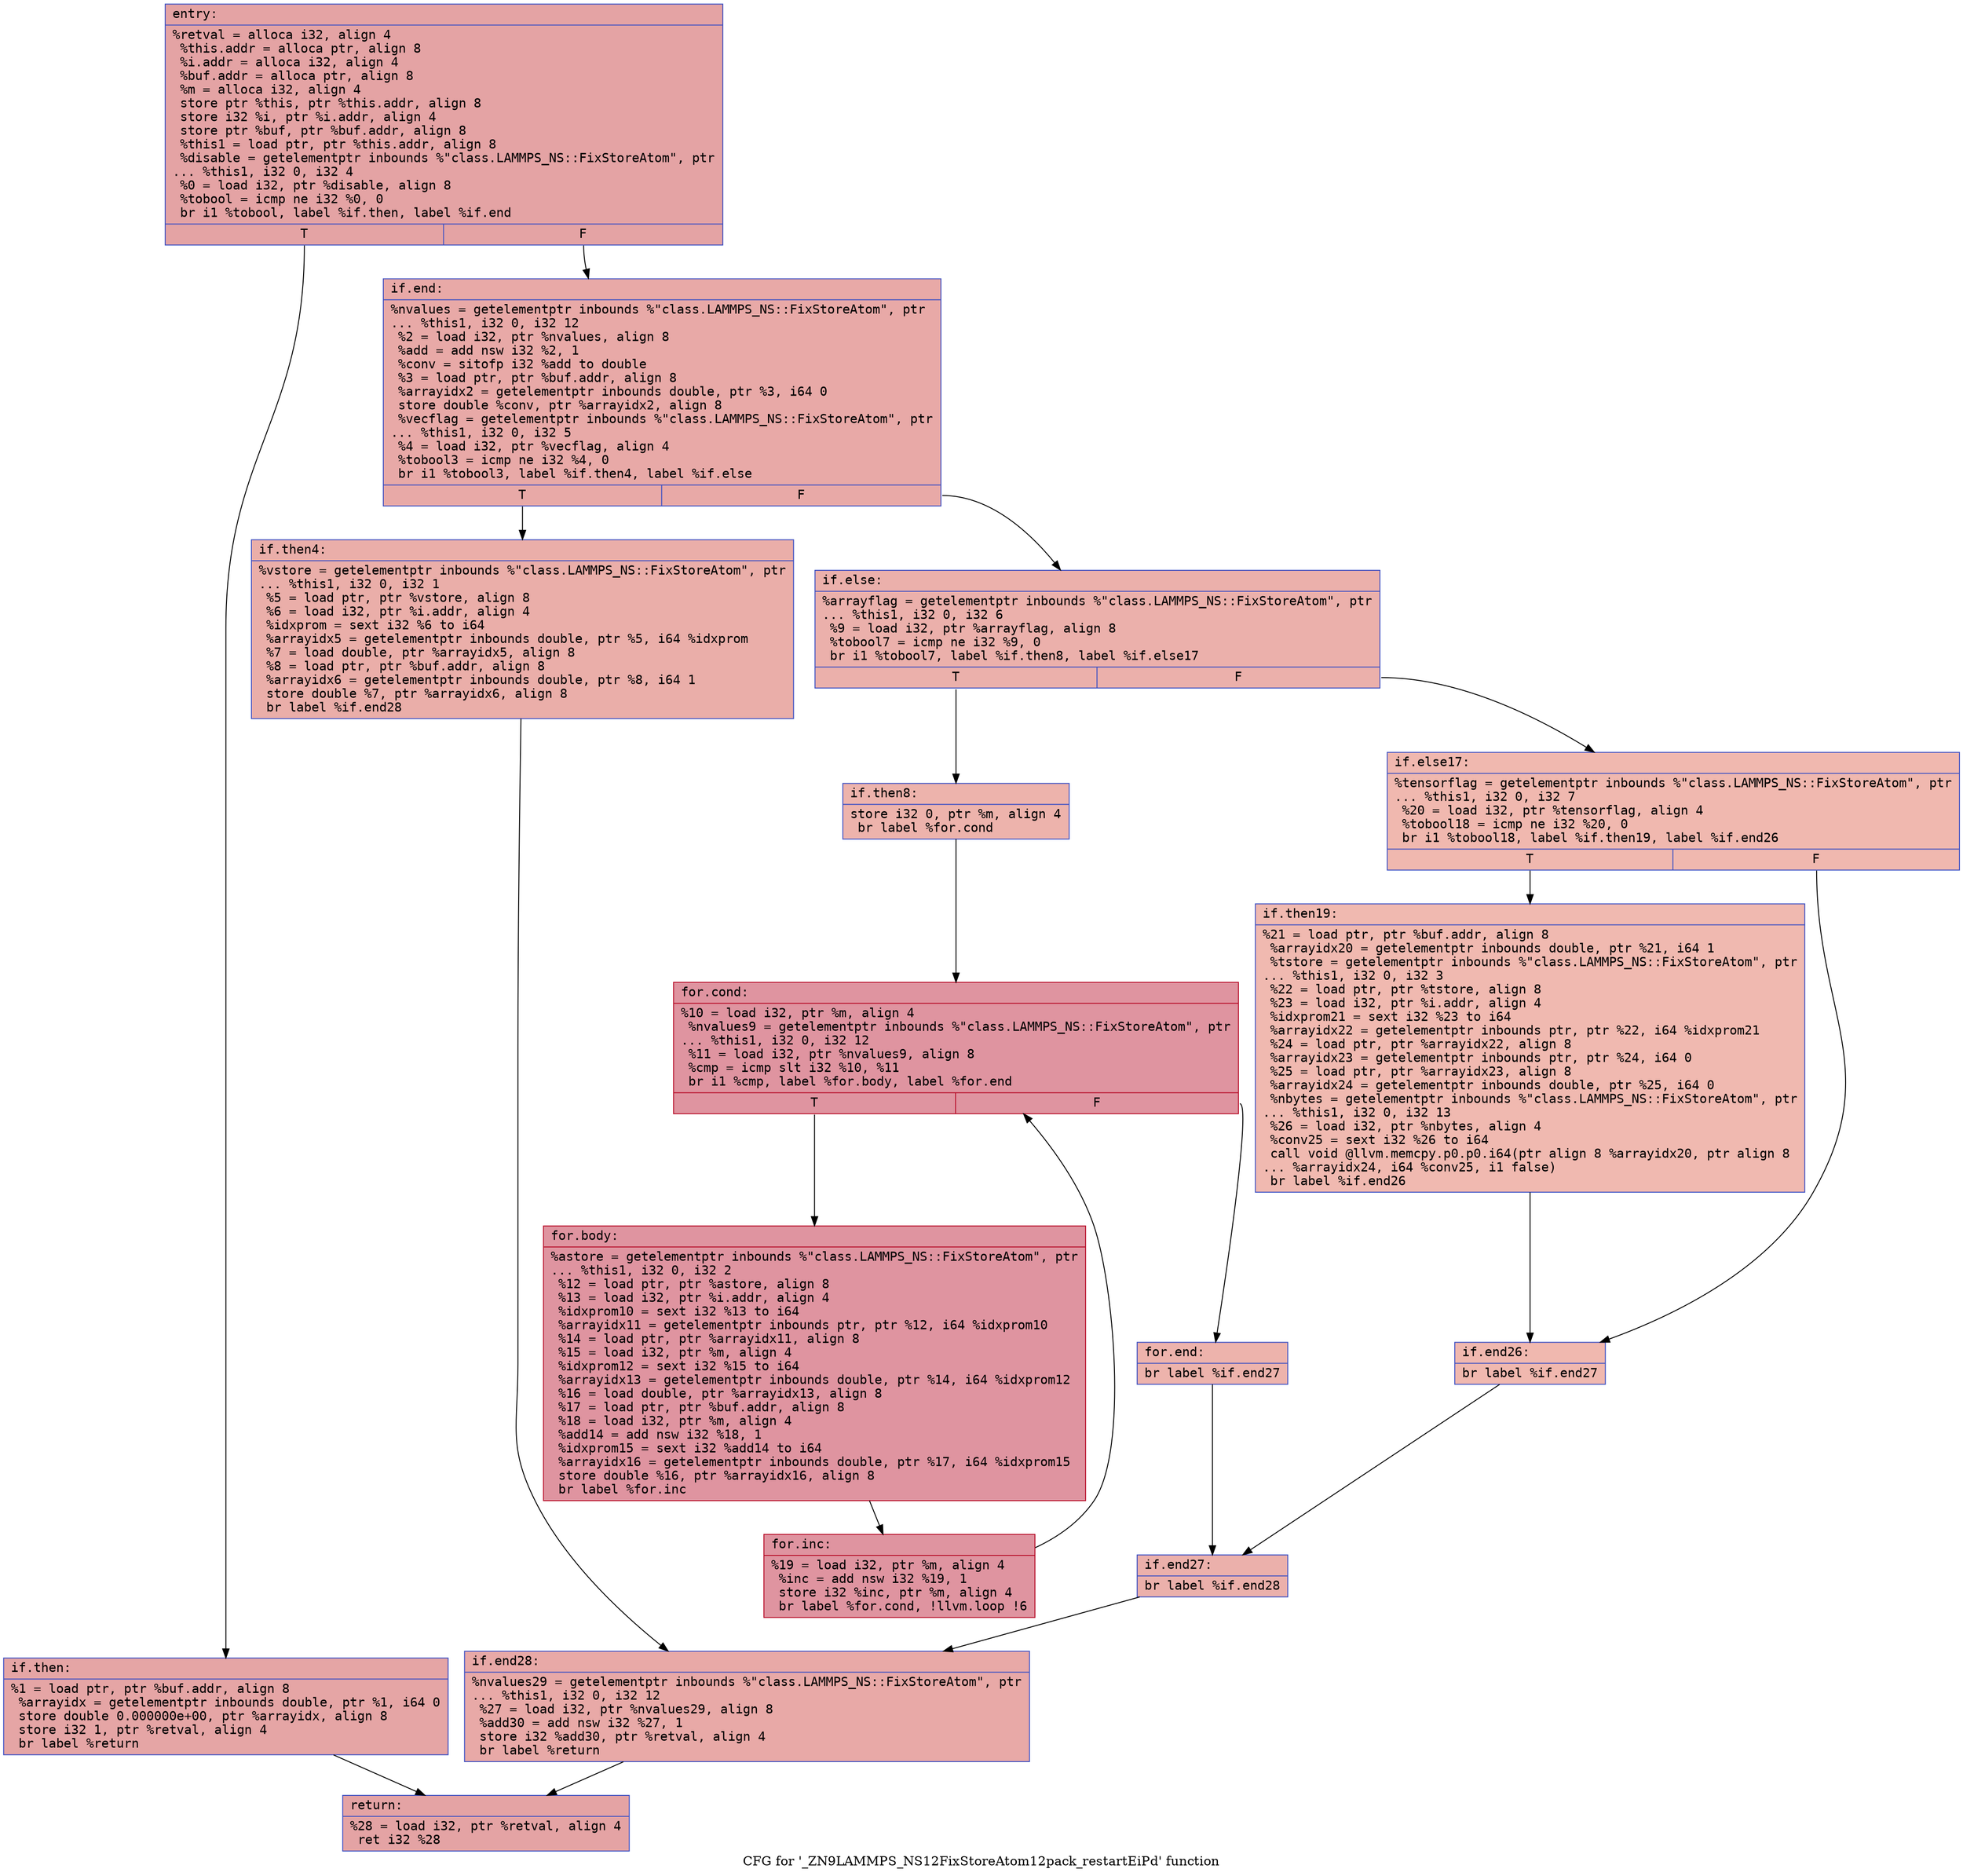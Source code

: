 digraph "CFG for '_ZN9LAMMPS_NS12FixStoreAtom12pack_restartEiPd' function" {
	label="CFG for '_ZN9LAMMPS_NS12FixStoreAtom12pack_restartEiPd' function";

	Node0x555d650d30c0 [shape=record,color="#3d50c3ff", style=filled, fillcolor="#c32e3170" fontname="Courier",label="{entry:\l|  %retval = alloca i32, align 4\l  %this.addr = alloca ptr, align 8\l  %i.addr = alloca i32, align 4\l  %buf.addr = alloca ptr, align 8\l  %m = alloca i32, align 4\l  store ptr %this, ptr %this.addr, align 8\l  store i32 %i, ptr %i.addr, align 4\l  store ptr %buf, ptr %buf.addr, align 8\l  %this1 = load ptr, ptr %this.addr, align 8\l  %disable = getelementptr inbounds %\"class.LAMMPS_NS::FixStoreAtom\", ptr\l... %this1, i32 0, i32 4\l  %0 = load i32, ptr %disable, align 8\l  %tobool = icmp ne i32 %0, 0\l  br i1 %tobool, label %if.then, label %if.end\l|{<s0>T|<s1>F}}"];
	Node0x555d650d30c0:s0 -> Node0x555d65111620[tooltip="entry -> if.then\nProbability 62.50%" ];
	Node0x555d650d30c0:s1 -> Node0x555d650d2fa0[tooltip="entry -> if.end\nProbability 37.50%" ];
	Node0x555d65111620 [shape=record,color="#3d50c3ff", style=filled, fillcolor="#c5333470" fontname="Courier",label="{if.then:\l|  %1 = load ptr, ptr %buf.addr, align 8\l  %arrayidx = getelementptr inbounds double, ptr %1, i64 0\l  store double 0.000000e+00, ptr %arrayidx, align 8\l  store i32 1, ptr %retval, align 4\l  br label %return\l}"];
	Node0x555d65111620 -> Node0x555d65111b40[tooltip="if.then -> return\nProbability 100.00%" ];
	Node0x555d650d2fa0 [shape=record,color="#3d50c3ff", style=filled, fillcolor="#ca3b3770" fontname="Courier",label="{if.end:\l|  %nvalues = getelementptr inbounds %\"class.LAMMPS_NS::FixStoreAtom\", ptr\l... %this1, i32 0, i32 12\l  %2 = load i32, ptr %nvalues, align 8\l  %add = add nsw i32 %2, 1\l  %conv = sitofp i32 %add to double\l  %3 = load ptr, ptr %buf.addr, align 8\l  %arrayidx2 = getelementptr inbounds double, ptr %3, i64 0\l  store double %conv, ptr %arrayidx2, align 8\l  %vecflag = getelementptr inbounds %\"class.LAMMPS_NS::FixStoreAtom\", ptr\l... %this1, i32 0, i32 5\l  %4 = load i32, ptr %vecflag, align 4\l  %tobool3 = icmp ne i32 %4, 0\l  br i1 %tobool3, label %if.then4, label %if.else\l|{<s0>T|<s1>F}}"];
	Node0x555d650d2fa0:s0 -> Node0x555d65112280[tooltip="if.end -> if.then4\nProbability 62.50%" ];
	Node0x555d650d2fa0:s1 -> Node0x555d65112300[tooltip="if.end -> if.else\nProbability 37.50%" ];
	Node0x555d65112280 [shape=record,color="#3d50c3ff", style=filled, fillcolor="#d0473d70" fontname="Courier",label="{if.then4:\l|  %vstore = getelementptr inbounds %\"class.LAMMPS_NS::FixStoreAtom\", ptr\l... %this1, i32 0, i32 1\l  %5 = load ptr, ptr %vstore, align 8\l  %6 = load i32, ptr %i.addr, align 4\l  %idxprom = sext i32 %6 to i64\l  %arrayidx5 = getelementptr inbounds double, ptr %5, i64 %idxprom\l  %7 = load double, ptr %arrayidx5, align 8\l  %8 = load ptr, ptr %buf.addr, align 8\l  %arrayidx6 = getelementptr inbounds double, ptr %8, i64 1\l  store double %7, ptr %arrayidx6, align 8\l  br label %if.end28\l}"];
	Node0x555d65112280 -> Node0x555d65112b90[tooltip="if.then4 -> if.end28\nProbability 100.00%" ];
	Node0x555d65112300 [shape=record,color="#3d50c3ff", style=filled, fillcolor="#d24b4070" fontname="Courier",label="{if.else:\l|  %arrayflag = getelementptr inbounds %\"class.LAMMPS_NS::FixStoreAtom\", ptr\l... %this1, i32 0, i32 6\l  %9 = load i32, ptr %arrayflag, align 8\l  %tobool7 = icmp ne i32 %9, 0\l  br i1 %tobool7, label %if.then8, label %if.else17\l|{<s0>T|<s1>F}}"];
	Node0x555d65112300:s0 -> Node0x555d65112ea0[tooltip="if.else -> if.then8\nProbability 62.50%" ];
	Node0x555d65112300:s1 -> Node0x555d65112f20[tooltip="if.else -> if.else17\nProbability 37.50%" ];
	Node0x555d65112ea0 [shape=record,color="#3d50c3ff", style=filled, fillcolor="#d6524470" fontname="Courier",label="{if.then8:\l|  store i32 0, ptr %m, align 4\l  br label %for.cond\l}"];
	Node0x555d65112ea0 -> Node0x555d651130f0[tooltip="if.then8 -> for.cond\nProbability 100.00%" ];
	Node0x555d651130f0 [shape=record,color="#b70d28ff", style=filled, fillcolor="#b70d2870" fontname="Courier",label="{for.cond:\l|  %10 = load i32, ptr %m, align 4\l  %nvalues9 = getelementptr inbounds %\"class.LAMMPS_NS::FixStoreAtom\", ptr\l... %this1, i32 0, i32 12\l  %11 = load i32, ptr %nvalues9, align 8\l  %cmp = icmp slt i32 %10, %11\l  br i1 %cmp, label %for.body, label %for.end\l|{<s0>T|<s1>F}}"];
	Node0x555d651130f0:s0 -> Node0x555d65113480[tooltip="for.cond -> for.body\nProbability 96.88%" ];
	Node0x555d651130f0:s1 -> Node0x555d65113500[tooltip="for.cond -> for.end\nProbability 3.12%" ];
	Node0x555d65113480 [shape=record,color="#b70d28ff", style=filled, fillcolor="#b70d2870" fontname="Courier",label="{for.body:\l|  %astore = getelementptr inbounds %\"class.LAMMPS_NS::FixStoreAtom\", ptr\l... %this1, i32 0, i32 2\l  %12 = load ptr, ptr %astore, align 8\l  %13 = load i32, ptr %i.addr, align 4\l  %idxprom10 = sext i32 %13 to i64\l  %arrayidx11 = getelementptr inbounds ptr, ptr %12, i64 %idxprom10\l  %14 = load ptr, ptr %arrayidx11, align 8\l  %15 = load i32, ptr %m, align 4\l  %idxprom12 = sext i32 %15 to i64\l  %arrayidx13 = getelementptr inbounds double, ptr %14, i64 %idxprom12\l  %16 = load double, ptr %arrayidx13, align 8\l  %17 = load ptr, ptr %buf.addr, align 8\l  %18 = load i32, ptr %m, align 4\l  %add14 = add nsw i32 %18, 1\l  %idxprom15 = sext i32 %add14 to i64\l  %arrayidx16 = getelementptr inbounds double, ptr %17, i64 %idxprom15\l  store double %16, ptr %arrayidx16, align 8\l  br label %for.inc\l}"];
	Node0x555d65113480 -> Node0x555d65114020[tooltip="for.body -> for.inc\nProbability 100.00%" ];
	Node0x555d65114020 [shape=record,color="#b70d28ff", style=filled, fillcolor="#b70d2870" fontname="Courier",label="{for.inc:\l|  %19 = load i32, ptr %m, align 4\l  %inc = add nsw i32 %19, 1\l  store i32 %inc, ptr %m, align 4\l  br label %for.cond, !llvm.loop !6\l}"];
	Node0x555d65114020 -> Node0x555d651130f0[tooltip="for.inc -> for.cond\nProbability 100.00%" ];
	Node0x555d65113500 [shape=record,color="#3d50c3ff", style=filled, fillcolor="#d6524470" fontname="Courier",label="{for.end:\l|  br label %if.end27\l}"];
	Node0x555d65113500 -> Node0x555d65114410[tooltip="for.end -> if.end27\nProbability 100.00%" ];
	Node0x555d65112f20 [shape=record,color="#3d50c3ff", style=filled, fillcolor="#dc5d4a70" fontname="Courier",label="{if.else17:\l|  %tensorflag = getelementptr inbounds %\"class.LAMMPS_NS::FixStoreAtom\", ptr\l... %this1, i32 0, i32 7\l  %20 = load i32, ptr %tensorflag, align 4\l  %tobool18 = icmp ne i32 %20, 0\l  br i1 %tobool18, label %if.then19, label %if.end26\l|{<s0>T|<s1>F}}"];
	Node0x555d65112f20:s0 -> Node0x555d651127a0[tooltip="if.else17 -> if.then19\nProbability 62.50%" ];
	Node0x555d65112f20:s1 -> Node0x555d65114ab0[tooltip="if.else17 -> if.end26\nProbability 37.50%" ];
	Node0x555d651127a0 [shape=record,color="#3d50c3ff", style=filled, fillcolor="#de614d70" fontname="Courier",label="{if.then19:\l|  %21 = load ptr, ptr %buf.addr, align 8\l  %arrayidx20 = getelementptr inbounds double, ptr %21, i64 1\l  %tstore = getelementptr inbounds %\"class.LAMMPS_NS::FixStoreAtom\", ptr\l... %this1, i32 0, i32 3\l  %22 = load ptr, ptr %tstore, align 8\l  %23 = load i32, ptr %i.addr, align 4\l  %idxprom21 = sext i32 %23 to i64\l  %arrayidx22 = getelementptr inbounds ptr, ptr %22, i64 %idxprom21\l  %24 = load ptr, ptr %arrayidx22, align 8\l  %arrayidx23 = getelementptr inbounds ptr, ptr %24, i64 0\l  %25 = load ptr, ptr %arrayidx23, align 8\l  %arrayidx24 = getelementptr inbounds double, ptr %25, i64 0\l  %nbytes = getelementptr inbounds %\"class.LAMMPS_NS::FixStoreAtom\", ptr\l... %this1, i32 0, i32 13\l  %26 = load i32, ptr %nbytes, align 4\l  %conv25 = sext i32 %26 to i64\l  call void @llvm.memcpy.p0.p0.i64(ptr align 8 %arrayidx20, ptr align 8\l... %arrayidx24, i64 %conv25, i1 false)\l  br label %if.end26\l}"];
	Node0x555d651127a0 -> Node0x555d65114ab0[tooltip="if.then19 -> if.end26\nProbability 100.00%" ];
	Node0x555d65114ab0 [shape=record,color="#3d50c3ff", style=filled, fillcolor="#dc5d4a70" fontname="Courier",label="{if.end26:\l|  br label %if.end27\l}"];
	Node0x555d65114ab0 -> Node0x555d65114410[tooltip="if.end26 -> if.end27\nProbability 100.00%" ];
	Node0x555d65114410 [shape=record,color="#3d50c3ff", style=filled, fillcolor="#d24b4070" fontname="Courier",label="{if.end27:\l|  br label %if.end28\l}"];
	Node0x555d65114410 -> Node0x555d65112b90[tooltip="if.end27 -> if.end28\nProbability 100.00%" ];
	Node0x555d65112b90 [shape=record,color="#3d50c3ff", style=filled, fillcolor="#ca3b3770" fontname="Courier",label="{if.end28:\l|  %nvalues29 = getelementptr inbounds %\"class.LAMMPS_NS::FixStoreAtom\", ptr\l... %this1, i32 0, i32 12\l  %27 = load i32, ptr %nvalues29, align 8\l  %add30 = add nsw i32 %27, 1\l  store i32 %add30, ptr %retval, align 4\l  br label %return\l}"];
	Node0x555d65112b90 -> Node0x555d65111b40[tooltip="if.end28 -> return\nProbability 100.00%" ];
	Node0x555d65111b40 [shape=record,color="#3d50c3ff", style=filled, fillcolor="#c32e3170" fontname="Courier",label="{return:\l|  %28 = load i32, ptr %retval, align 4\l  ret i32 %28\l}"];
}
